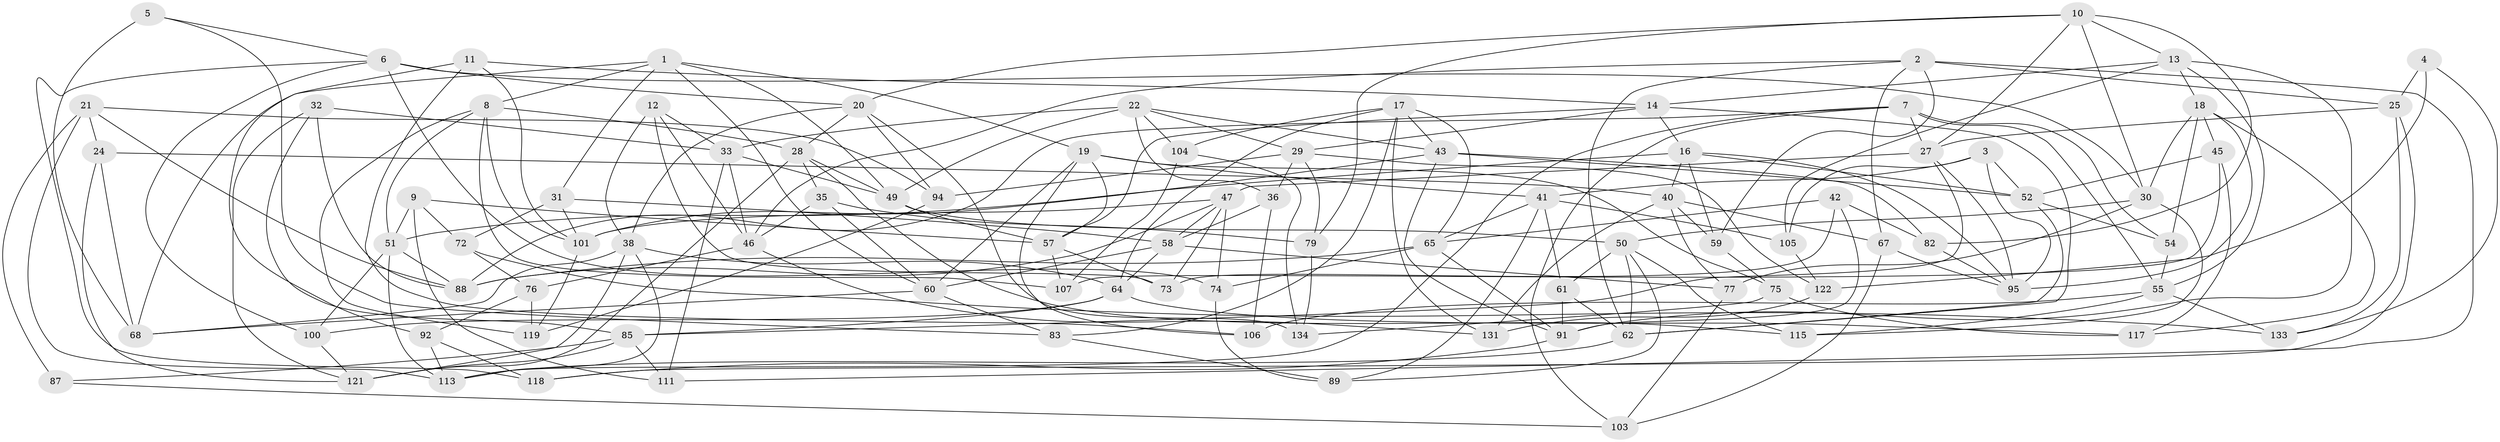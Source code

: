 // Generated by graph-tools (version 1.1) at 2025/24/03/03/25 07:24:25]
// undirected, 91 vertices, 225 edges
graph export_dot {
graph [start="1"]
  node [color=gray90,style=filled];
  1 [super="+90"];
  2 [super="+84"];
  3;
  4;
  5;
  6 [super="+137"];
  7 [super="+93"];
  8 [super="+15"];
  9;
  10 [super="+44"];
  11;
  12;
  13 [super="+81"];
  14 [super="+70"];
  16 [super="+127"];
  17 [super="+56"];
  18 [super="+112"];
  19 [super="+126"];
  20 [super="+23"];
  21 [super="+86"];
  22 [super="+37"];
  24;
  25 [super="+26"];
  27 [super="+80"];
  28 [super="+53"];
  29 [super="+48"];
  30 [super="+34"];
  31;
  32;
  33 [super="+39"];
  35;
  36;
  38 [super="+63"];
  40 [super="+98"];
  41 [super="+114"];
  42;
  43 [super="+102"];
  45;
  46 [super="+129"];
  47 [super="+78"];
  49 [super="+69"];
  50 [super="+96"];
  51 [super="+135"];
  52 [super="+116"];
  54;
  55 [super="+124"];
  57 [super="+66"];
  58 [super="+128"];
  59;
  60 [super="+136"];
  61;
  62 [super="+123"];
  64 [super="+120"];
  65 [super="+71"];
  67;
  68 [super="+99"];
  72;
  73;
  74;
  75;
  76;
  77;
  79;
  82;
  83;
  85 [super="+110"];
  87;
  88 [super="+109"];
  89;
  91 [super="+97"];
  92;
  94;
  95 [super="+132"];
  100;
  101 [super="+108"];
  103;
  104;
  105;
  106;
  107;
  111;
  113 [super="+130"];
  115;
  117;
  118;
  119;
  121 [super="+125"];
  122;
  131;
  133;
  134;
  1 -- 49;
  1 -- 60;
  1 -- 68;
  1 -- 8;
  1 -- 19;
  1 -- 31;
  2 -- 46;
  2 -- 67;
  2 -- 25;
  2 -- 59;
  2 -- 111;
  2 -- 62;
  3 -- 52;
  3 -- 105;
  3 -- 41;
  3 -- 95;
  4 -- 122;
  4 -- 25 [weight=2];
  4 -- 133;
  5 -- 83;
  5 -- 68 [weight=2];
  5 -- 6;
  6 -- 74;
  6 -- 100;
  6 -- 118;
  6 -- 20;
  6 -- 30;
  7 -- 54;
  7 -- 27;
  7 -- 103;
  7 -- 88;
  7 -- 55;
  7 -- 113;
  8 -- 107;
  8 -- 119;
  8 -- 51;
  8 -- 101;
  8 -- 28;
  9 -- 111;
  9 -- 72;
  9 -- 51;
  9 -- 57;
  10 -- 20;
  10 -- 13;
  10 -- 82;
  10 -- 27;
  10 -- 30;
  10 -- 79;
  11 -- 106;
  11 -- 101;
  11 -- 92;
  11 -- 14;
  12 -- 38;
  12 -- 73;
  12 -- 46;
  12 -- 33;
  13 -- 14;
  13 -- 105;
  13 -- 91;
  13 -- 55;
  13 -- 18;
  14 -- 62;
  14 -- 57;
  14 -- 16;
  14 -- 29;
  16 -- 59;
  16 -- 95;
  16 -- 40;
  16 -- 51;
  16 -- 52;
  17 -- 131;
  17 -- 64;
  17 -- 83;
  17 -- 104;
  17 -- 43;
  17 -- 65;
  18 -- 54;
  18 -- 117;
  18 -- 45;
  18 -- 30;
  18 -- 95;
  19 -- 57;
  19 -- 106;
  19 -- 75;
  19 -- 60;
  19 -- 41;
  20 -- 94;
  20 -- 28;
  20 -- 38;
  20 -- 134;
  21 -- 87 [weight=2];
  21 -- 24;
  21 -- 94;
  21 -- 88;
  21 -- 113;
  22 -- 43;
  22 -- 36;
  22 -- 29;
  22 -- 104;
  22 -- 33;
  22 -- 49;
  24 -- 121;
  24 -- 68;
  24 -- 40;
  25 -- 118;
  25 -- 27;
  25 -- 133;
  27 -- 95;
  27 -- 47;
  27 -- 85;
  28 -- 35;
  28 -- 115;
  28 -- 49;
  28 -- 121;
  29 -- 122;
  29 -- 79;
  29 -- 94;
  29 -- 36;
  30 -- 77;
  30 -- 115;
  30 -- 50;
  31 -- 72;
  31 -- 58;
  31 -- 101;
  32 -- 33;
  32 -- 85;
  32 -- 88;
  32 -- 121;
  33 -- 111;
  33 -- 46;
  33 -- 49;
  35 -- 79;
  35 -- 46;
  35 -- 60;
  36 -- 106;
  36 -- 58;
  38 -- 68;
  38 -- 121;
  38 -- 113;
  38 -- 64;
  40 -- 67;
  40 -- 77;
  40 -- 59;
  40 -- 131;
  41 -- 89;
  41 -- 65;
  41 -- 61;
  41 -- 105;
  42 -- 65;
  42 -- 82;
  42 -- 91;
  42 -- 73;
  43 -- 82;
  43 -- 52;
  43 -- 91;
  43 -- 101;
  45 -- 117;
  45 -- 107;
  45 -- 52;
  46 -- 131;
  46 -- 76;
  47 -- 101;
  47 -- 73;
  47 -- 88;
  47 -- 74;
  47 -- 58;
  49 -- 57;
  49 -- 50;
  50 -- 115;
  50 -- 61;
  50 -- 62;
  50 -- 89;
  51 -- 100;
  51 -- 88;
  51 -- 113;
  52 -- 62;
  52 -- 54;
  54 -- 55;
  55 -- 133;
  55 -- 115;
  55 -- 106;
  57 -- 107;
  57 -- 73;
  58 -- 77;
  58 -- 60;
  58 -- 64;
  59 -- 75;
  60 -- 68;
  60 -- 83;
  61 -- 91;
  61 -- 62;
  62 -- 113;
  64 -- 85;
  64 -- 117;
  64 -- 100;
  65 -- 74;
  65 -- 88;
  65 -- 91;
  67 -- 103;
  67 -- 95;
  72 -- 76;
  72 -- 133;
  74 -- 89;
  75 -- 117;
  75 -- 134;
  76 -- 92;
  76 -- 119;
  77 -- 103;
  79 -- 134;
  82 -- 95;
  83 -- 89;
  85 -- 87;
  85 -- 121;
  85 -- 111;
  87 -- 103;
  91 -- 118;
  92 -- 118;
  92 -- 113;
  94 -- 119;
  100 -- 121;
  101 -- 119;
  104 -- 107;
  104 -- 134;
  105 -- 122;
  122 -- 131;
}
